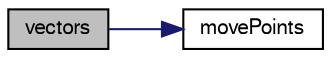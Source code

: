 digraph "vectors"
{
  bgcolor="transparent";
  edge [fontname="FreeSans",fontsize="10",labelfontname="FreeSans",labelfontsize="10"];
  node [fontname="FreeSans",fontsize="10",shape=record];
  rankdir="LR";
  Node26 [label="vectors",height=0.2,width=0.4,color="black", fillcolor="grey75", style="filled", fontcolor="black"];
  Node26 -> Node27 [color="midnightblue",fontsize="10",style="solid",fontname="FreeSans"];
  Node27 [label="movePoints",height=0.2,width=0.4,color="black",URL="$a22550.html#a049fe0a86e2c86b4c0bb5fe02583bea4",tooltip="Update the least square vectors when the mesh moves. "];
}
